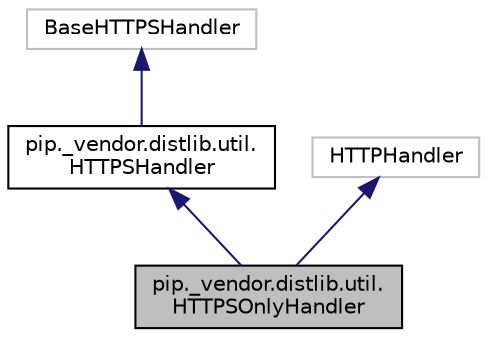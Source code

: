 digraph "pip._vendor.distlib.util.HTTPSOnlyHandler"
{
 // LATEX_PDF_SIZE
  edge [fontname="Helvetica",fontsize="10",labelfontname="Helvetica",labelfontsize="10"];
  node [fontname="Helvetica",fontsize="10",shape=record];
  Node1 [label="pip._vendor.distlib.util.\lHTTPSOnlyHandler",height=0.2,width=0.4,color="black", fillcolor="grey75", style="filled", fontcolor="black",tooltip=" "];
  Node2 -> Node1 [dir="back",color="midnightblue",fontsize="10",style="solid",fontname="Helvetica"];
  Node2 [label="pip._vendor.distlib.util.\lHTTPSHandler",height=0.2,width=0.4,color="black", fillcolor="white", style="filled",URL="$classpip_1_1__vendor_1_1distlib_1_1util_1_1_h_t_t_p_s_handler.html",tooltip=" "];
  Node3 -> Node2 [dir="back",color="midnightblue",fontsize="10",style="solid",fontname="Helvetica"];
  Node3 [label="BaseHTTPSHandler",height=0.2,width=0.4,color="grey75", fillcolor="white", style="filled",tooltip=" "];
  Node4 -> Node1 [dir="back",color="midnightblue",fontsize="10",style="solid",fontname="Helvetica"];
  Node4 [label="HTTPHandler",height=0.2,width=0.4,color="grey75", fillcolor="white", style="filled",tooltip=" "];
}
